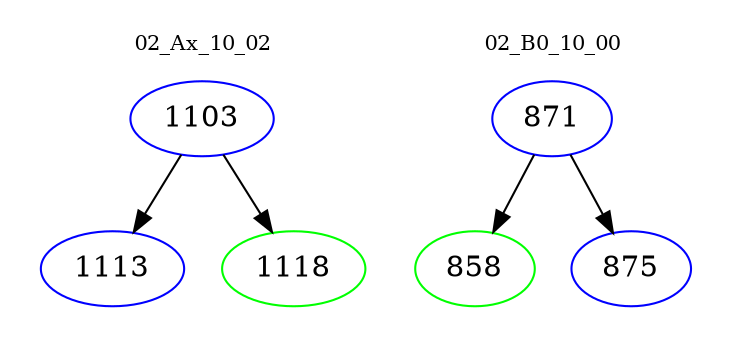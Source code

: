 digraph{
subgraph cluster_0 {
color = white
label = "02_Ax_10_02";
fontsize=10;
T0_1103 [label="1103", color="blue"]
T0_1103 -> T0_1113 [color="black"]
T0_1113 [label="1113", color="blue"]
T0_1103 -> T0_1118 [color="black"]
T0_1118 [label="1118", color="green"]
}
subgraph cluster_1 {
color = white
label = "02_B0_10_00";
fontsize=10;
T1_871 [label="871", color="blue"]
T1_871 -> T1_858 [color="black"]
T1_858 [label="858", color="green"]
T1_871 -> T1_875 [color="black"]
T1_875 [label="875", color="blue"]
}
}
